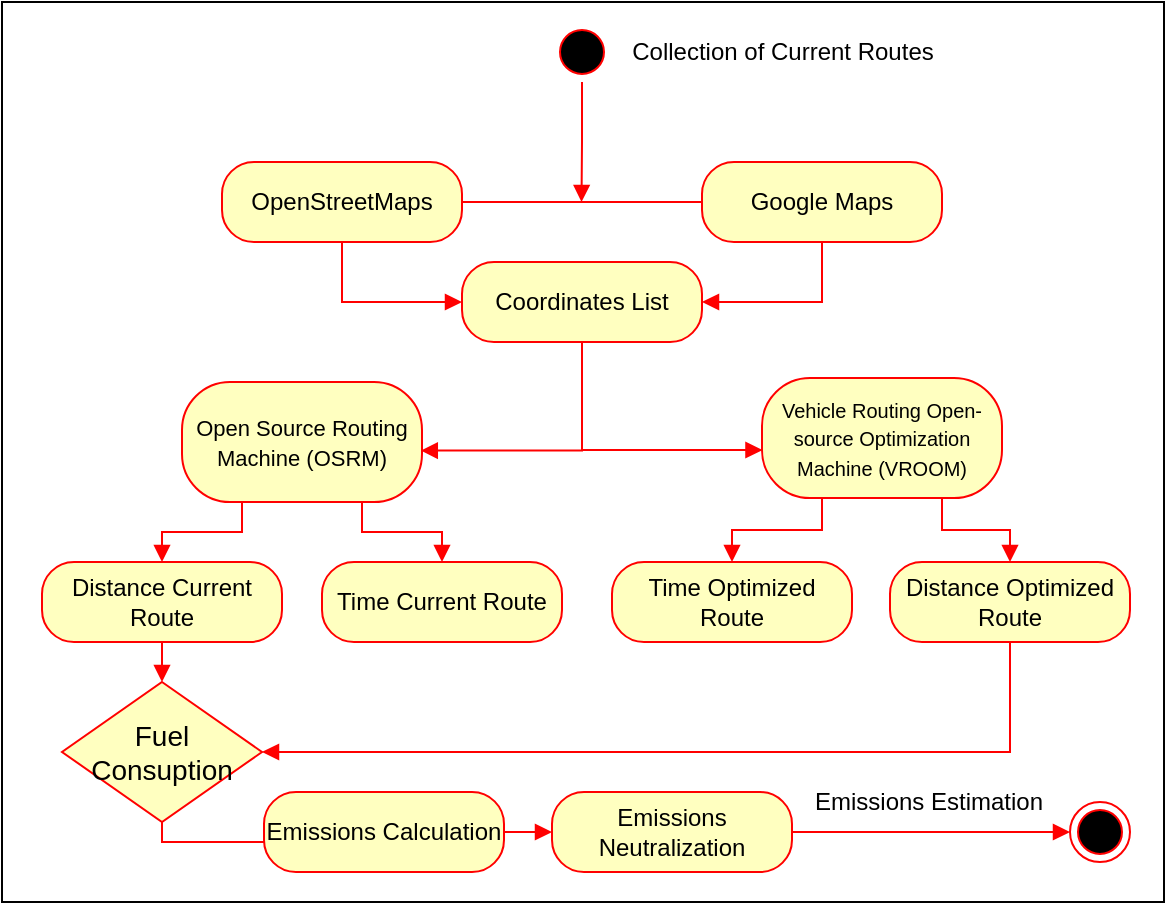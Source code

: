 <mxfile version="24.7.7">
  <diagram id="C5RBs43oDa-KdzZeNtuy" name="Page-1">
    <mxGraphModel grid="1" page="1" gridSize="10" guides="1" tooltips="1" connect="1" arrows="1" fold="1" pageScale="1" pageWidth="827" pageHeight="1169" math="0" shadow="0">
      <root>
        <mxCell id="WIyWlLk6GJQsqaUBKTNV-0" />
        <mxCell id="WIyWlLk6GJQsqaUBKTNV-1" parent="WIyWlLk6GJQsqaUBKTNV-0" />
        <mxCell id="3fBQZZWgJUS0BeXrQigt-31" value="" style="rounded=0;whiteSpace=wrap;html=1;align=center;verticalAlign=middle;arcSize=40;fontFamily=Helvetica;fontSize=12;" vertex="1" parent="WIyWlLk6GJQsqaUBKTNV-1">
          <mxGeometry x="69" y="60" width="581" height="450" as="geometry" />
        </mxCell>
        <mxCell id="7-zKqPaVz08JMqnPFTBx-0" value="" style="ellipse;html=1;shape=startState;fillColor=#000000;strokeColor=#ff0000;" vertex="1" parent="WIyWlLk6GJQsqaUBKTNV-1">
          <mxGeometry x="344" y="70" width="30" height="30" as="geometry" />
        </mxCell>
        <mxCell id="7-zKqPaVz08JMqnPFTBx-7" value="" style="endArrow=none;html=1;rounded=0;strokeColor=#FF0000;entryX=0;entryY=0.5;entryDx=0;entryDy=0;exitX=1;exitY=0.5;exitDx=0;exitDy=0;edgeStyle=elbowEdgeStyle;" edge="1" parent="WIyWlLk6GJQsqaUBKTNV-1" source="7-zKqPaVz08JMqnPFTBx-9" target="7-zKqPaVz08JMqnPFTBx-10">
          <mxGeometry width="50" height="50" relative="1" as="geometry">
            <mxPoint x="299" y="160" as="sourcePoint" />
            <mxPoint x="429" y="160" as="targetPoint" />
          </mxGeometry>
        </mxCell>
        <mxCell id="7-zKqPaVz08JMqnPFTBx-8" value="&lt;font style=&quot;vertical-align: inherit;&quot;&gt;&lt;font style=&quot;vertical-align: inherit;&quot;&gt;Collection of Current Routes&lt;/font&gt;&lt;/font&gt;" style="text;html=1;align=center;verticalAlign=middle;resizable=0;points=[];autosize=1;strokeColor=none;fillColor=none;" vertex="1" parent="WIyWlLk6GJQsqaUBKTNV-1">
          <mxGeometry x="374" y="70" width="170" height="30" as="geometry" />
        </mxCell>
        <mxCell id="7-zKqPaVz08JMqnPFTBx-9" value="OpenStreetMaps" style="rounded=1;whiteSpace=wrap;html=1;arcSize=40;fontColor=#000000;fillColor=#ffffc0;strokeColor=#ff0000;" vertex="1" parent="WIyWlLk6GJQsqaUBKTNV-1">
          <mxGeometry x="179" y="140" width="120" height="40" as="geometry" />
        </mxCell>
        <mxCell id="7-zKqPaVz08JMqnPFTBx-10" value="&lt;font style=&quot;vertical-align: inherit;&quot;&gt;&lt;font style=&quot;vertical-align: inherit;&quot;&gt;&lt;font style=&quot;vertical-align: inherit;&quot;&gt;&lt;font style=&quot;vertical-align: inherit;&quot;&gt;Google Maps&lt;/font&gt;&lt;/font&gt;&lt;/font&gt;&lt;/font&gt;" style="rounded=1;whiteSpace=wrap;html=1;arcSize=40;fontColor=#000000;fillColor=#ffffc0;strokeColor=#ff0000;" vertex="1" parent="WIyWlLk6GJQsqaUBKTNV-1">
          <mxGeometry x="419" y="140" width="120" height="40" as="geometry" />
        </mxCell>
        <mxCell id="7-zKqPaVz08JMqnPFTBx-13" value="&lt;font style=&quot;vertical-align: inherit;&quot;&gt;&lt;font style=&quot;vertical-align: inherit;&quot;&gt;Coordinates List&lt;/font&gt;&lt;/font&gt;" style="rounded=1;whiteSpace=wrap;html=1;arcSize=40;fontColor=#000000;fillColor=#ffffc0;strokeColor=#ff0000;" vertex="1" parent="WIyWlLk6GJQsqaUBKTNV-1">
          <mxGeometry x="299" y="190" width="120" height="40" as="geometry" />
        </mxCell>
        <mxCell id="7-zKqPaVz08JMqnPFTBx-17" value="" style="html=1;verticalAlign=bottom;labelBackgroundColor=none;endArrow=block;endFill=1;rounded=0;exitX=0.5;exitY=1;exitDx=0;exitDy=0;entryX=0;entryY=0.5;entryDx=0;entryDy=0;strokeColor=#FF0000;edgeStyle=orthogonalEdgeStyle;" edge="1" parent="WIyWlLk6GJQsqaUBKTNV-1" source="7-zKqPaVz08JMqnPFTBx-9" target="7-zKqPaVz08JMqnPFTBx-13">
          <mxGeometry width="160" relative="1" as="geometry">
            <mxPoint x="299" y="190" as="sourcePoint" />
            <mxPoint x="459" y="190" as="targetPoint" />
          </mxGeometry>
        </mxCell>
        <mxCell id="7-zKqPaVz08JMqnPFTBx-18" value="" style="html=1;verticalAlign=bottom;labelBackgroundColor=none;endArrow=block;endFill=1;rounded=0;exitX=0.5;exitY=1;exitDx=0;exitDy=0;entryX=1;entryY=0.5;entryDx=0;entryDy=0;strokeColor=#FF0000;edgeStyle=orthogonalEdgeStyle;" edge="1" parent="WIyWlLk6GJQsqaUBKTNV-1" source="7-zKqPaVz08JMqnPFTBx-10" target="7-zKqPaVz08JMqnPFTBx-13">
          <mxGeometry width="160" relative="1" as="geometry">
            <mxPoint x="489" y="220" as="sourcePoint" />
            <mxPoint x="554" y="300" as="targetPoint" />
          </mxGeometry>
        </mxCell>
        <mxCell id="7-zKqPaVz08JMqnPFTBx-19" value="" style="html=1;verticalAlign=bottom;labelBackgroundColor=none;endArrow=block;endFill=1;rounded=0;exitX=0.5;exitY=1;exitDx=0;exitDy=0;strokeColor=#FF0000;edgeStyle=orthogonalEdgeStyle;" edge="1" parent="WIyWlLk6GJQsqaUBKTNV-1" source="7-zKqPaVz08JMqnPFTBx-0">
          <mxGeometry width="160" relative="1" as="geometry">
            <mxPoint x="358.76" y="100" as="sourcePoint" />
            <mxPoint x="358.76" y="160" as="targetPoint" />
          </mxGeometry>
        </mxCell>
        <mxCell id="7-zKqPaVz08JMqnPFTBx-20" value="" style="html=1;verticalAlign=bottom;labelBackgroundColor=none;endArrow=block;endFill=1;rounded=0;exitX=0.5;exitY=1;exitDx=0;exitDy=0;strokeColor=#FF0000;entryX=0.995;entryY=0.571;entryDx=0;entryDy=0;edgeStyle=orthogonalEdgeStyle;entryPerimeter=0;" edge="1" parent="WIyWlLk6GJQsqaUBKTNV-1" source="7-zKqPaVz08JMqnPFTBx-13" target="7-zKqPaVz08JMqnPFTBx-22">
          <mxGeometry width="160" relative="1" as="geometry">
            <mxPoint x="319" y="290" as="sourcePoint" />
            <mxPoint x="259" y="360" as="targetPoint" />
          </mxGeometry>
        </mxCell>
        <mxCell id="7-zKqPaVz08JMqnPFTBx-21" value="" style="html=1;verticalAlign=bottom;labelBackgroundColor=none;endArrow=block;endFill=1;rounded=0;exitX=0.5;exitY=1;exitDx=0;exitDy=0;strokeColor=#FF0000;entryX=0.002;entryY=0.6;entryDx=0;entryDy=0;edgeStyle=orthogonalEdgeStyle;entryPerimeter=0;" edge="1" parent="WIyWlLk6GJQsqaUBKTNV-1" source="7-zKqPaVz08JMqnPFTBx-13" target="3fBQZZWgJUS0BeXrQigt-0">
          <mxGeometry width="160" relative="1" as="geometry">
            <mxPoint x="394" y="300" as="sourcePoint" />
            <mxPoint x="434" y="300" as="targetPoint" />
          </mxGeometry>
        </mxCell>
        <mxCell id="7-zKqPaVz08JMqnPFTBx-22" value="&lt;font style=&quot;font-size: 11px;&quot;&gt;Open Source Routing Machine&amp;nbsp;&lt;/font&gt;&lt;span style=&quot;font-size: 11px; background-color: initial;&quot;&gt;(OSRM)&lt;/span&gt;" style="rounded=1;whiteSpace=wrap;html=1;arcSize=40;fontColor=#000000;fillColor=#ffffc0;strokeColor=#ff0000;" vertex="1" parent="WIyWlLk6GJQsqaUBKTNV-1">
          <mxGeometry x="159" y="250" width="120" height="60" as="geometry" />
        </mxCell>
        <mxCell id="3fBQZZWgJUS0BeXrQigt-0" value="&lt;font style=&quot;font-size: 10px;&quot;&gt;&lt;font style=&quot;font-size: 10px;&quot;&gt;Vehicle Routing Open-source Optimization Machine&amp;nbsp;&lt;/font&gt;&lt;span style=&quot;background-color: initial;&quot;&gt;(VROOM)&lt;/span&gt;&lt;/font&gt;" style="rounded=1;whiteSpace=wrap;html=1;arcSize=40;fontColor=#000000;fillColor=#ffffc0;strokeColor=#ff0000;" vertex="1" parent="WIyWlLk6GJQsqaUBKTNV-1">
          <mxGeometry x="449" y="248" width="120" height="60" as="geometry" />
        </mxCell>
        <mxCell id="3fBQZZWgJUS0BeXrQigt-1" value="" style="html=1;verticalAlign=bottom;labelBackgroundColor=none;endArrow=block;endFill=1;rounded=0;exitX=0.25;exitY=1;exitDx=0;exitDy=0;entryX=0.5;entryY=0;entryDx=0;entryDy=0;strokeColor=#FF0000;edgeStyle=orthogonalEdgeStyle;" edge="1" parent="WIyWlLk6GJQsqaUBKTNV-1" source="7-zKqPaVz08JMqnPFTBx-22" target="3fBQZZWgJUS0BeXrQigt-5">
          <mxGeometry width="160" relative="1" as="geometry">
            <mxPoint x="284" y="370" as="sourcePoint" />
            <mxPoint x="224" y="410" as="targetPoint" />
          </mxGeometry>
        </mxCell>
        <mxCell id="3fBQZZWgJUS0BeXrQigt-2" value="" style="html=1;verticalAlign=bottom;labelBackgroundColor=none;endArrow=block;endFill=1;rounded=0;exitX=0.75;exitY=1;exitDx=0;exitDy=0;strokeColor=#FF0000;entryX=0.5;entryY=0;entryDx=0;entryDy=0;edgeStyle=orthogonalEdgeStyle;" edge="1" parent="WIyWlLk6GJQsqaUBKTNV-1" source="7-zKqPaVz08JMqnPFTBx-22" target="3fBQZZWgJUS0BeXrQigt-6">
          <mxGeometry width="160" relative="1" as="geometry">
            <mxPoint x="269" y="370" as="sourcePoint" />
            <mxPoint x="289" y="420" as="targetPoint" />
          </mxGeometry>
        </mxCell>
        <mxCell id="3fBQZZWgJUS0BeXrQigt-3" value="" style="html=1;verticalAlign=bottom;labelBackgroundColor=none;endArrow=block;endFill=1;rounded=0;exitX=0.75;exitY=1;exitDx=0;exitDy=0;strokeColor=#FF0000;entryX=0.5;entryY=0;entryDx=0;entryDy=0;edgeStyle=orthogonalEdgeStyle;" edge="1" parent="WIyWlLk6GJQsqaUBKTNV-1" source="3fBQZZWgJUS0BeXrQigt-0" target="3fBQZZWgJUS0BeXrQigt-8">
          <mxGeometry width="160" relative="1" as="geometry">
            <mxPoint x="469" y="380" as="sourcePoint" />
            <mxPoint x="489" y="410" as="targetPoint" />
          </mxGeometry>
        </mxCell>
        <mxCell id="3fBQZZWgJUS0BeXrQigt-4" value="" style="html=1;verticalAlign=bottom;labelBackgroundColor=none;endArrow=block;endFill=1;rounded=0;exitX=0.25;exitY=1;exitDx=0;exitDy=0;strokeColor=#FF0000;entryX=0.5;entryY=0;entryDx=0;entryDy=0;edgeStyle=orthogonalEdgeStyle;" edge="1" parent="WIyWlLk6GJQsqaUBKTNV-1" source="3fBQZZWgJUS0BeXrQigt-0" target="3fBQZZWgJUS0BeXrQigt-7">
          <mxGeometry width="160" relative="1" as="geometry">
            <mxPoint x="411.5" y="360" as="sourcePoint" />
            <mxPoint x="429" y="410" as="targetPoint" />
          </mxGeometry>
        </mxCell>
        <mxCell id="3fBQZZWgJUS0BeXrQigt-5" value="&lt;font style=&quot;vertical-align: inherit;&quot;&gt;&lt;font style=&quot;vertical-align: inherit;&quot;&gt;Distance Current Route&lt;/font&gt;&lt;/font&gt;" style="rounded=1;whiteSpace=wrap;html=1;arcSize=40;fontColor=#000000;fillColor=#ffffc0;strokeColor=#ff0000;" vertex="1" parent="WIyWlLk6GJQsqaUBKTNV-1">
          <mxGeometry x="89" y="340" width="120" height="40" as="geometry" />
        </mxCell>
        <mxCell id="3fBQZZWgJUS0BeXrQigt-6" value="&lt;font style=&quot;vertical-align: inherit;&quot;&gt;&lt;font style=&quot;vertical-align: inherit;&quot;&gt;Time Current Route&lt;/font&gt;&lt;/font&gt;" style="rounded=1;whiteSpace=wrap;html=1;arcSize=40;fontColor=#000000;fillColor=#ffffc0;strokeColor=#ff0000;" vertex="1" parent="WIyWlLk6GJQsqaUBKTNV-1">
          <mxGeometry x="229" y="340" width="120" height="40" as="geometry" />
        </mxCell>
        <mxCell id="3fBQZZWgJUS0BeXrQigt-7" value="&lt;font style=&quot;vertical-align: inherit;&quot;&gt;&lt;font style=&quot;vertical-align: inherit;&quot;&gt;Time Optimized Route&lt;/font&gt;&lt;/font&gt;" style="rounded=1;whiteSpace=wrap;html=1;arcSize=40;fontColor=#000000;fillColor=#ffffc0;strokeColor=#ff0000;" vertex="1" parent="WIyWlLk6GJQsqaUBKTNV-1">
          <mxGeometry x="374" y="340" width="120" height="40" as="geometry" />
        </mxCell>
        <mxCell id="3fBQZZWgJUS0BeXrQigt-8" value="&lt;font style=&quot;vertical-align: inherit;&quot;&gt;&lt;font style=&quot;vertical-align: inherit;&quot;&gt;Distance Optimized Route&lt;/font&gt;&lt;/font&gt;" style="rounded=1;whiteSpace=wrap;html=1;arcSize=40;fontColor=#000000;fillColor=#ffffc0;strokeColor=#ff0000;" vertex="1" parent="WIyWlLk6GJQsqaUBKTNV-1">
          <mxGeometry x="513" y="340" width="120" height="40" as="geometry" />
        </mxCell>
        <mxCell id="3fBQZZWgJUS0BeXrQigt-9" value="&lt;font style=&quot;vertical-align: inherit; font-size: 14px;&quot;&gt;&lt;font style=&quot;vertical-align: inherit; font-size: 14px;&quot;&gt;&lt;font style=&quot;vertical-align: inherit; font-size: 14px;&quot;&gt;&lt;font style=&quot;vertical-align: inherit; font-size: 14px;&quot;&gt;&lt;font style=&quot;vertical-align: inherit; font-size: 14px;&quot;&gt;&lt;font style=&quot;vertical-align: inherit; font-size: 14px;&quot;&gt;Fuel&lt;/font&gt;&lt;/font&gt;&lt;/font&gt;&lt;/font&gt;&lt;/font&gt;&lt;/font&gt;&lt;div style=&quot;font-size: 14px;&quot;&gt;&lt;font style=&quot;vertical-align: inherit; font-size: 14px;&quot;&gt;&lt;font style=&quot;vertical-align: inherit; font-size: 14px;&quot;&gt;&lt;font style=&quot;vertical-align: inherit; font-size: 14px;&quot;&gt;&lt;font style=&quot;vertical-align: inherit; font-size: 14px;&quot;&gt;&lt;font style=&quot;vertical-align: inherit; font-size: 14px;&quot;&gt;&lt;font style=&quot;vertical-align: inherit; font-size: 14px;&quot;&gt;&lt;font style=&quot;vertical-align: inherit; font-size: 14px;&quot;&gt;&lt;font style=&quot;vertical-align: inherit; font-size: 14px;&quot;&gt;Consuption&lt;/font&gt;&lt;/font&gt;&lt;/font&gt;&lt;/font&gt;&lt;/font&gt;&lt;/font&gt;&lt;/font&gt;&lt;/font&gt;&lt;/div&gt;" style="rhombus;whiteSpace=wrap;html=1;fontColor=#000000;fillColor=#ffffc0;strokeColor=#ff0000;" vertex="1" parent="WIyWlLk6GJQsqaUBKTNV-1">
          <mxGeometry x="99" y="400" width="100" height="70" as="geometry" />
        </mxCell>
        <mxCell id="3fBQZZWgJUS0BeXrQigt-10" value="" style="html=1;verticalAlign=bottom;labelBackgroundColor=none;endArrow=block;endFill=1;rounded=0;exitX=0.5;exitY=1;exitDx=0;exitDy=0;strokeColor=#FF0000;entryX=0.5;entryY=0;entryDx=0;entryDy=0;" edge="1" parent="WIyWlLk6GJQsqaUBKTNV-1" source="3fBQZZWgJUS0BeXrQigt-5" target="3fBQZZWgJUS0BeXrQigt-9">
          <mxGeometry width="160" relative="1" as="geometry">
            <mxPoint x="129.44" y="380" as="sourcePoint" />
            <mxPoint x="129" y="411.82" as="targetPoint" />
            <Array as="points" />
          </mxGeometry>
        </mxCell>
        <mxCell id="3fBQZZWgJUS0BeXrQigt-11" value="" style="html=1;verticalAlign=bottom;labelBackgroundColor=none;endArrow=block;endFill=1;rounded=0;exitX=0.5;exitY=1;exitDx=0;exitDy=0;strokeColor=#FF0000;entryX=1;entryY=0.5;entryDx=0;entryDy=0;" edge="1" parent="WIyWlLk6GJQsqaUBKTNV-1" source="3fBQZZWgJUS0BeXrQigt-8" target="3fBQZZWgJUS0BeXrQigt-9">
          <mxGeometry width="160" relative="1" as="geometry">
            <mxPoint x="499" y="560" as="sourcePoint" />
            <mxPoint x="639" y="650" as="targetPoint" />
            <Array as="points">
              <mxPoint x="573" y="435" />
            </Array>
          </mxGeometry>
        </mxCell>
        <mxCell id="3fBQZZWgJUS0BeXrQigt-15" value="" style="html=1;verticalAlign=bottom;labelBackgroundColor=none;endArrow=block;endFill=1;rounded=0;exitX=0.5;exitY=1;exitDx=0;exitDy=0;strokeColor=#FF0000;entryX=0;entryY=0.5;entryDx=0;entryDy=0;edgeStyle=orthogonalEdgeStyle;" edge="1" parent="WIyWlLk6GJQsqaUBKTNV-1" source="3fBQZZWgJUS0BeXrQigt-9" target="3fBQZZWgJUS0BeXrQigt-18">
          <mxGeometry width="160" relative="1" as="geometry">
            <mxPoint x="419" y="570" as="sourcePoint" />
            <mxPoint x="319" y="470" as="targetPoint" />
          </mxGeometry>
        </mxCell>
        <mxCell id="3fBQZZWgJUS0BeXrQigt-18" value="&lt;font style=&quot;vertical-align: inherit;&quot;&gt;&lt;font style=&quot;vertical-align: inherit;&quot;&gt;&lt;font style=&quot;vertical-align: inherit;&quot;&gt;&lt;font style=&quot;vertical-align: inherit;&quot;&gt;Emissions Calculation&lt;/font&gt;&lt;/font&gt;&lt;/font&gt;&lt;/font&gt;" style="rounded=1;whiteSpace=wrap;html=1;arcSize=40;fontColor=#000000;fillColor=#ffffc0;strokeColor=#ff0000;" vertex="1" parent="WIyWlLk6GJQsqaUBKTNV-1">
          <mxGeometry x="200" y="455" width="120" height="40" as="geometry" />
        </mxCell>
        <mxCell id="3fBQZZWgJUS0BeXrQigt-23" value="" style="ellipse;html=1;shape=endState;fillColor=#000000;strokeColor=#ff0000;" vertex="1" parent="WIyWlLk6GJQsqaUBKTNV-1">
          <mxGeometry x="603" y="460" width="30" height="30" as="geometry" />
        </mxCell>
        <mxCell id="3fBQZZWgJUS0BeXrQigt-25" value="" style="html=1;verticalAlign=bottom;labelBackgroundColor=none;endArrow=block;endFill=1;rounded=0;strokeColor=#FF0000;entryX=0;entryY=0.5;entryDx=0;entryDy=0;edgeStyle=orthogonalEdgeStyle;exitX=1;exitY=0.5;exitDx=0;exitDy=0;" edge="1" parent="WIyWlLk6GJQsqaUBKTNV-1" source="TD6HqRY0mjRdIE6C-TZC-3" target="3fBQZZWgJUS0BeXrQigt-23">
          <mxGeometry width="160" relative="1" as="geometry">
            <mxPoint x="530" y="475" as="sourcePoint" />
            <mxPoint x="733" y="510" as="targetPoint" />
          </mxGeometry>
        </mxCell>
        <mxCell id="3fBQZZWgJUS0BeXrQigt-26" value="&lt;font style=&quot;vertical-align: inherit;&quot;&gt;&lt;font style=&quot;vertical-align: inherit;&quot;&gt;&lt;font style=&quot;vertical-align: inherit;&quot;&gt;&lt;font style=&quot;vertical-align: inherit;&quot;&gt;&lt;font style=&quot;vertical-align: inherit;&quot;&gt;&lt;font style=&quot;vertical-align: inherit;&quot;&gt;Emissions Estimation&lt;/font&gt;&lt;/font&gt;&lt;/font&gt;&lt;/font&gt;&lt;/font&gt;&lt;/font&gt;" style="edgeLabel;html=1;align=center;verticalAlign=middle;resizable=0;points=[];rounded=1;strokeColor=#ff0000;arcSize=40;fontFamily=Helvetica;fontSize=12;fontColor=#000000;fillColor=#ffffc0;" connectable="0" vertex="1" parent="3fBQZZWgJUS0BeXrQigt-25">
          <mxGeometry x="-0.194" y="-1" relative="1" as="geometry">
            <mxPoint x="12" y="-16" as="offset" />
          </mxGeometry>
        </mxCell>
        <mxCell id="TD6HqRY0mjRdIE6C-TZC-3" value="&lt;font style=&quot;vertical-align: inherit;&quot;&gt;&lt;font style=&quot;vertical-align: inherit;&quot;&gt;&lt;font style=&quot;vertical-align: inherit;&quot;&gt;&lt;font style=&quot;vertical-align: inherit;&quot;&gt;&lt;font style=&quot;vertical-align: inherit;&quot;&gt;&lt;font style=&quot;vertical-align: inherit;&quot;&gt;Emissions Neutralization&lt;/font&gt;&lt;/font&gt;&lt;/font&gt;&lt;/font&gt;&lt;/font&gt;&lt;/font&gt;" style="rounded=1;whiteSpace=wrap;html=1;arcSize=40;fontColor=#000000;fillColor=#ffffc0;strokeColor=#ff0000;" vertex="1" parent="WIyWlLk6GJQsqaUBKTNV-1">
          <mxGeometry x="344" y="455" width="120" height="40" as="geometry" />
        </mxCell>
        <mxCell id="TD6HqRY0mjRdIE6C-TZC-4" value="" style="html=1;verticalAlign=bottom;labelBackgroundColor=none;endArrow=block;endFill=1;rounded=0;strokeColor=#FF0000;entryX=0;entryY=0.5;entryDx=0;entryDy=0;edgeStyle=orthogonalEdgeStyle;exitX=1;exitY=0.5;exitDx=0;exitDy=0;" edge="1" parent="WIyWlLk6GJQsqaUBKTNV-1" source="3fBQZZWgJUS0BeXrQigt-18" target="TD6HqRY0mjRdIE6C-TZC-3">
          <mxGeometry width="160" relative="1" as="geometry">
            <mxPoint x="340" y="454.31" as="sourcePoint" />
            <mxPoint x="449" y="454.31" as="targetPoint" />
          </mxGeometry>
        </mxCell>
      </root>
    </mxGraphModel>
  </diagram>
</mxfile>
